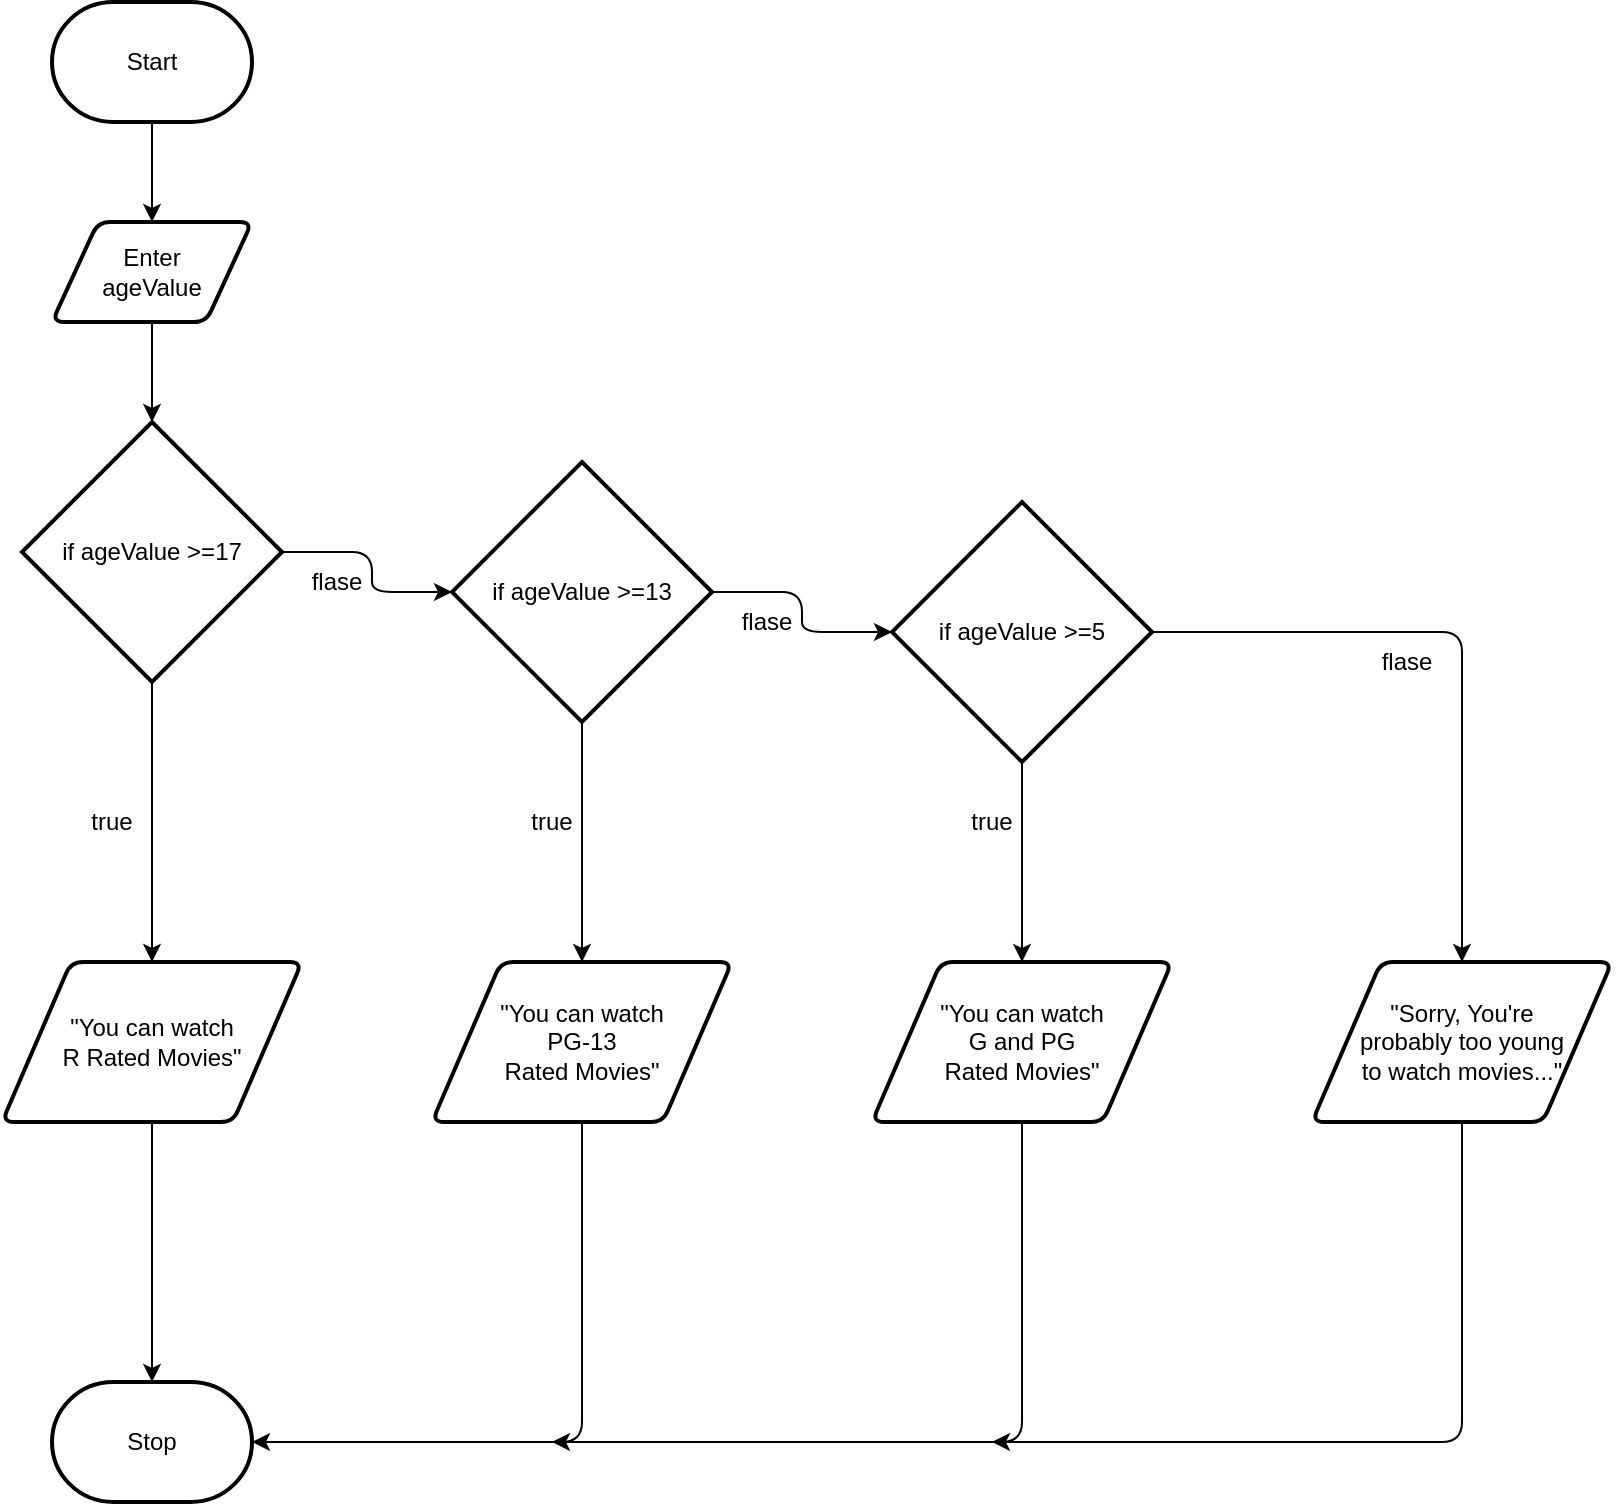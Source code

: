 <mxfile>
    <diagram id="GInHtZuMB5CcCfA9ihm7" name="Page-1">
        <mxGraphModel dx="630" dy="492" grid="1" gridSize="10" guides="1" tooltips="1" connect="1" arrows="1" fold="1" page="1" pageScale="1" pageWidth="850" pageHeight="1100" math="0" shadow="0">
            <root>
                <mxCell id="0"/>
                <mxCell id="1" parent="0"/>
                <mxCell id="13" value="" style="edgeStyle=none;html=1;" parent="1" source="10" target="11" edge="1">
                    <mxGeometry relative="1" as="geometry"/>
                </mxCell>
                <mxCell id="10" value="Start" style="strokeWidth=2;html=1;shape=mxgraph.flowchart.terminator;whiteSpace=wrap;" parent="1" vertex="1">
                    <mxGeometry x="110" y="90" width="100" height="60" as="geometry"/>
                </mxCell>
                <mxCell id="17" value="" style="edgeStyle=none;html=1;" parent="1" source="11" target="15" edge="1">
                    <mxGeometry relative="1" as="geometry"/>
                </mxCell>
                <mxCell id="11" value="Enter &lt;br&gt;ageValue" style="shape=parallelogram;html=1;strokeWidth=2;perimeter=parallelogramPerimeter;whiteSpace=wrap;rounded=1;arcSize=12;size=0.23;" parent="1" vertex="1">
                    <mxGeometry x="110" y="200" width="100" height="50" as="geometry"/>
                </mxCell>
                <mxCell id="20" value="" style="edgeStyle=none;html=1;fontSize=12;" parent="1" source="15" target="19" edge="1">
                    <mxGeometry relative="1" as="geometry"/>
                </mxCell>
                <mxCell id="24" value="" style="edgeStyle=none;html=1;fontSize=12;entryX=0;entryY=0.5;entryDx=0;entryDy=0;entryPerimeter=0;" parent="1" source="15" target="23" edge="1">
                    <mxGeometry relative="1" as="geometry">
                        <Array as="points">
                            <mxPoint x="270" y="365"/>
                            <mxPoint x="270" y="385"/>
                        </Array>
                    </mxGeometry>
                </mxCell>
                <mxCell id="15" value="if ageValue &amp;gt;=17" style="strokeWidth=2;html=1;shape=mxgraph.flowchart.decision;whiteSpace=wrap;" parent="1" vertex="1">
                    <mxGeometry x="95" y="300" width="130" height="130" as="geometry"/>
                </mxCell>
                <mxCell id="50" style="edgeStyle=none;html=1;exitX=0.5;exitY=1;exitDx=0;exitDy=0;fontSize=12;" parent="1" source="19" target="21" edge="1">
                    <mxGeometry relative="1" as="geometry"/>
                </mxCell>
                <mxCell id="19" value="&lt;span style=&quot;font-size: 12px&quot;&gt;&quot;You can watch&lt;br&gt;R Rated Movies&quot;&lt;br&gt;&lt;/span&gt;" style="shape=parallelogram;html=1;strokeWidth=2;perimeter=parallelogramPerimeter;whiteSpace=wrap;rounded=1;arcSize=12;size=0.23;fontSize=9;" parent="1" vertex="1">
                    <mxGeometry x="85" y="570" width="150" height="80" as="geometry"/>
                </mxCell>
                <mxCell id="21" value="Stop" style="strokeWidth=2;html=1;shape=mxgraph.flowchart.terminator;whiteSpace=wrap;fontSize=12;" parent="1" vertex="1">
                    <mxGeometry x="110" y="780" width="100" height="60" as="geometry"/>
                </mxCell>
                <mxCell id="32" style="edgeStyle=none;html=1;exitX=0.5;exitY=1;exitDx=0;exitDy=0;exitPerimeter=0;entryX=0.5;entryY=0;entryDx=0;entryDy=0;fontSize=12;" parent="1" source="23" target="29" edge="1">
                    <mxGeometry relative="1" as="geometry"/>
                </mxCell>
                <mxCell id="23" value="if ageValue &amp;gt;=13" style="strokeWidth=2;html=1;shape=mxgraph.flowchart.decision;whiteSpace=wrap;" parent="1" vertex="1">
                    <mxGeometry x="310" y="320" width="130" height="130" as="geometry"/>
                </mxCell>
                <mxCell id="27" value="flase" style="text;html=1;strokeColor=none;fillColor=none;align=center;verticalAlign=middle;whiteSpace=wrap;rounded=0;fontSize=12;" parent="1" vertex="1">
                    <mxGeometry x="235" y="370" width="35" height="20" as="geometry"/>
                </mxCell>
                <mxCell id="51" style="edgeStyle=none;html=1;exitX=0.5;exitY=1;exitDx=0;exitDy=0;fontSize=12;entryX=1;entryY=0.5;entryDx=0;entryDy=0;entryPerimeter=0;" parent="1" source="29" target="21" edge="1">
                    <mxGeometry relative="1" as="geometry">
                        <mxPoint x="375.714" y="820" as="targetPoint"/>
                        <Array as="points">
                            <mxPoint x="375" y="810"/>
                        </Array>
                    </mxGeometry>
                </mxCell>
                <mxCell id="29" value="&lt;span style=&quot;font-size: 12px&quot;&gt;&quot;You can watch&lt;br&gt;PG-13 &lt;br&gt;Rated Movies&quot;&lt;br&gt;&lt;/span&gt;" style="shape=parallelogram;html=1;strokeWidth=2;perimeter=parallelogramPerimeter;whiteSpace=wrap;rounded=1;arcSize=12;size=0.23;fontSize=9;" parent="1" vertex="1">
                    <mxGeometry x="300" y="570" width="150" height="80" as="geometry"/>
                </mxCell>
                <mxCell id="37" value="" style="edgeStyle=none;html=1;fontSize=12;" parent="1" source="33" target="36" edge="1">
                    <mxGeometry relative="1" as="geometry"/>
                </mxCell>
                <mxCell id="47" style="edgeStyle=none;html=1;exitX=1;exitY=0.5;exitDx=0;exitDy=0;exitPerimeter=0;fontSize=12;entryX=0.5;entryY=0;entryDx=0;entryDy=0;" parent="1" source="33" target="41" edge="1">
                    <mxGeometry relative="1" as="geometry">
                        <mxPoint x="820" y="405.571" as="targetPoint"/>
                        <Array as="points">
                            <mxPoint x="815" y="405"/>
                        </Array>
                    </mxGeometry>
                </mxCell>
                <mxCell id="33" value="if ageValue &amp;gt;=5" style="strokeWidth=2;html=1;shape=mxgraph.flowchart.decision;whiteSpace=wrap;" parent="1" vertex="1">
                    <mxGeometry x="530" y="340" width="130" height="130" as="geometry"/>
                </mxCell>
                <mxCell id="34" value="" style="edgeStyle=none;html=1;fontSize=12;entryX=0;entryY=0.5;entryDx=0;entryDy=0;entryPerimeter=0;exitX=1;exitY=0.5;exitDx=0;exitDy=0;exitPerimeter=0;" parent="1" source="23" target="33" edge="1">
                    <mxGeometry relative="1" as="geometry">
                        <mxPoint x="440" y="390" as="sourcePoint"/>
                        <mxPoint x="525" y="410" as="targetPoint"/>
                        <Array as="points">
                            <mxPoint x="485" y="385"/>
                            <mxPoint x="485" y="405"/>
                        </Array>
                    </mxGeometry>
                </mxCell>
                <mxCell id="35" value="flase" style="text;html=1;strokeColor=none;fillColor=none;align=center;verticalAlign=middle;whiteSpace=wrap;rounded=0;fontSize=12;" parent="1" vertex="1">
                    <mxGeometry x="450" y="390" width="35" height="20" as="geometry"/>
                </mxCell>
                <mxCell id="52" style="edgeStyle=none;html=1;exitX=0.5;exitY=1;exitDx=0;exitDy=0;fontSize=12;" parent="1" source="36" edge="1">
                    <mxGeometry relative="1" as="geometry">
                        <mxPoint x="360" y="810" as="targetPoint"/>
                        <Array as="points">
                            <mxPoint x="595" y="810"/>
                        </Array>
                    </mxGeometry>
                </mxCell>
                <mxCell id="36" value="&lt;span style=&quot;font-size: 12px&quot;&gt;&quot;You can watch&lt;br&gt;G and PG &lt;br&gt;Rated Movies&quot;&lt;br&gt;&lt;/span&gt;" style="shape=parallelogram;html=1;strokeWidth=2;perimeter=parallelogramPerimeter;whiteSpace=wrap;rounded=1;arcSize=12;size=0.23;fontSize=9;" parent="1" vertex="1">
                    <mxGeometry x="520" y="570" width="150" height="80" as="geometry"/>
                </mxCell>
                <mxCell id="53" style="edgeStyle=none;html=1;exitX=0.5;exitY=1;exitDx=0;exitDy=0;fontSize=12;" parent="1" source="41" edge="1">
                    <mxGeometry relative="1" as="geometry">
                        <mxPoint x="580" y="810" as="targetPoint"/>
                        <Array as="points">
                            <mxPoint x="815" y="810"/>
                        </Array>
                    </mxGeometry>
                </mxCell>
                <mxCell id="41" value="&lt;span style=&quot;font-size: 12px&quot;&gt;&quot;Sorry, You're&lt;br&gt;probably too young&lt;br&gt;to watch movies...&quot;&lt;br&gt;&lt;/span&gt;" style="shape=parallelogram;html=1;strokeWidth=2;perimeter=parallelogramPerimeter;whiteSpace=wrap;rounded=1;arcSize=12;size=0.23;fontSize=9;" parent="1" vertex="1">
                    <mxGeometry x="740" y="570" width="150" height="80" as="geometry"/>
                </mxCell>
                <mxCell id="44" value="true" style="text;html=1;strokeColor=none;fillColor=none;align=center;verticalAlign=middle;whiteSpace=wrap;rounded=0;fontSize=12;" parent="1" vertex="1">
                    <mxGeometry x="560" y="490" width="40" height="20" as="geometry"/>
                </mxCell>
                <mxCell id="45" value="true" style="text;html=1;strokeColor=none;fillColor=none;align=center;verticalAlign=middle;whiteSpace=wrap;rounded=0;fontSize=12;" parent="1" vertex="1">
                    <mxGeometry x="120" y="490" width="40" height="20" as="geometry"/>
                </mxCell>
                <mxCell id="46" value="true" style="text;html=1;strokeColor=none;fillColor=none;align=center;verticalAlign=middle;whiteSpace=wrap;rounded=0;fontSize=12;" parent="1" vertex="1">
                    <mxGeometry x="340" y="490" width="40" height="20" as="geometry"/>
                </mxCell>
                <mxCell id="49" value="flase" style="text;html=1;strokeColor=none;fillColor=none;align=center;verticalAlign=middle;whiteSpace=wrap;rounded=0;fontSize=12;" parent="1" vertex="1">
                    <mxGeometry x="770" y="410" width="35" height="20" as="geometry"/>
                </mxCell>
            </root>
        </mxGraphModel>
    </diagram>
</mxfile>